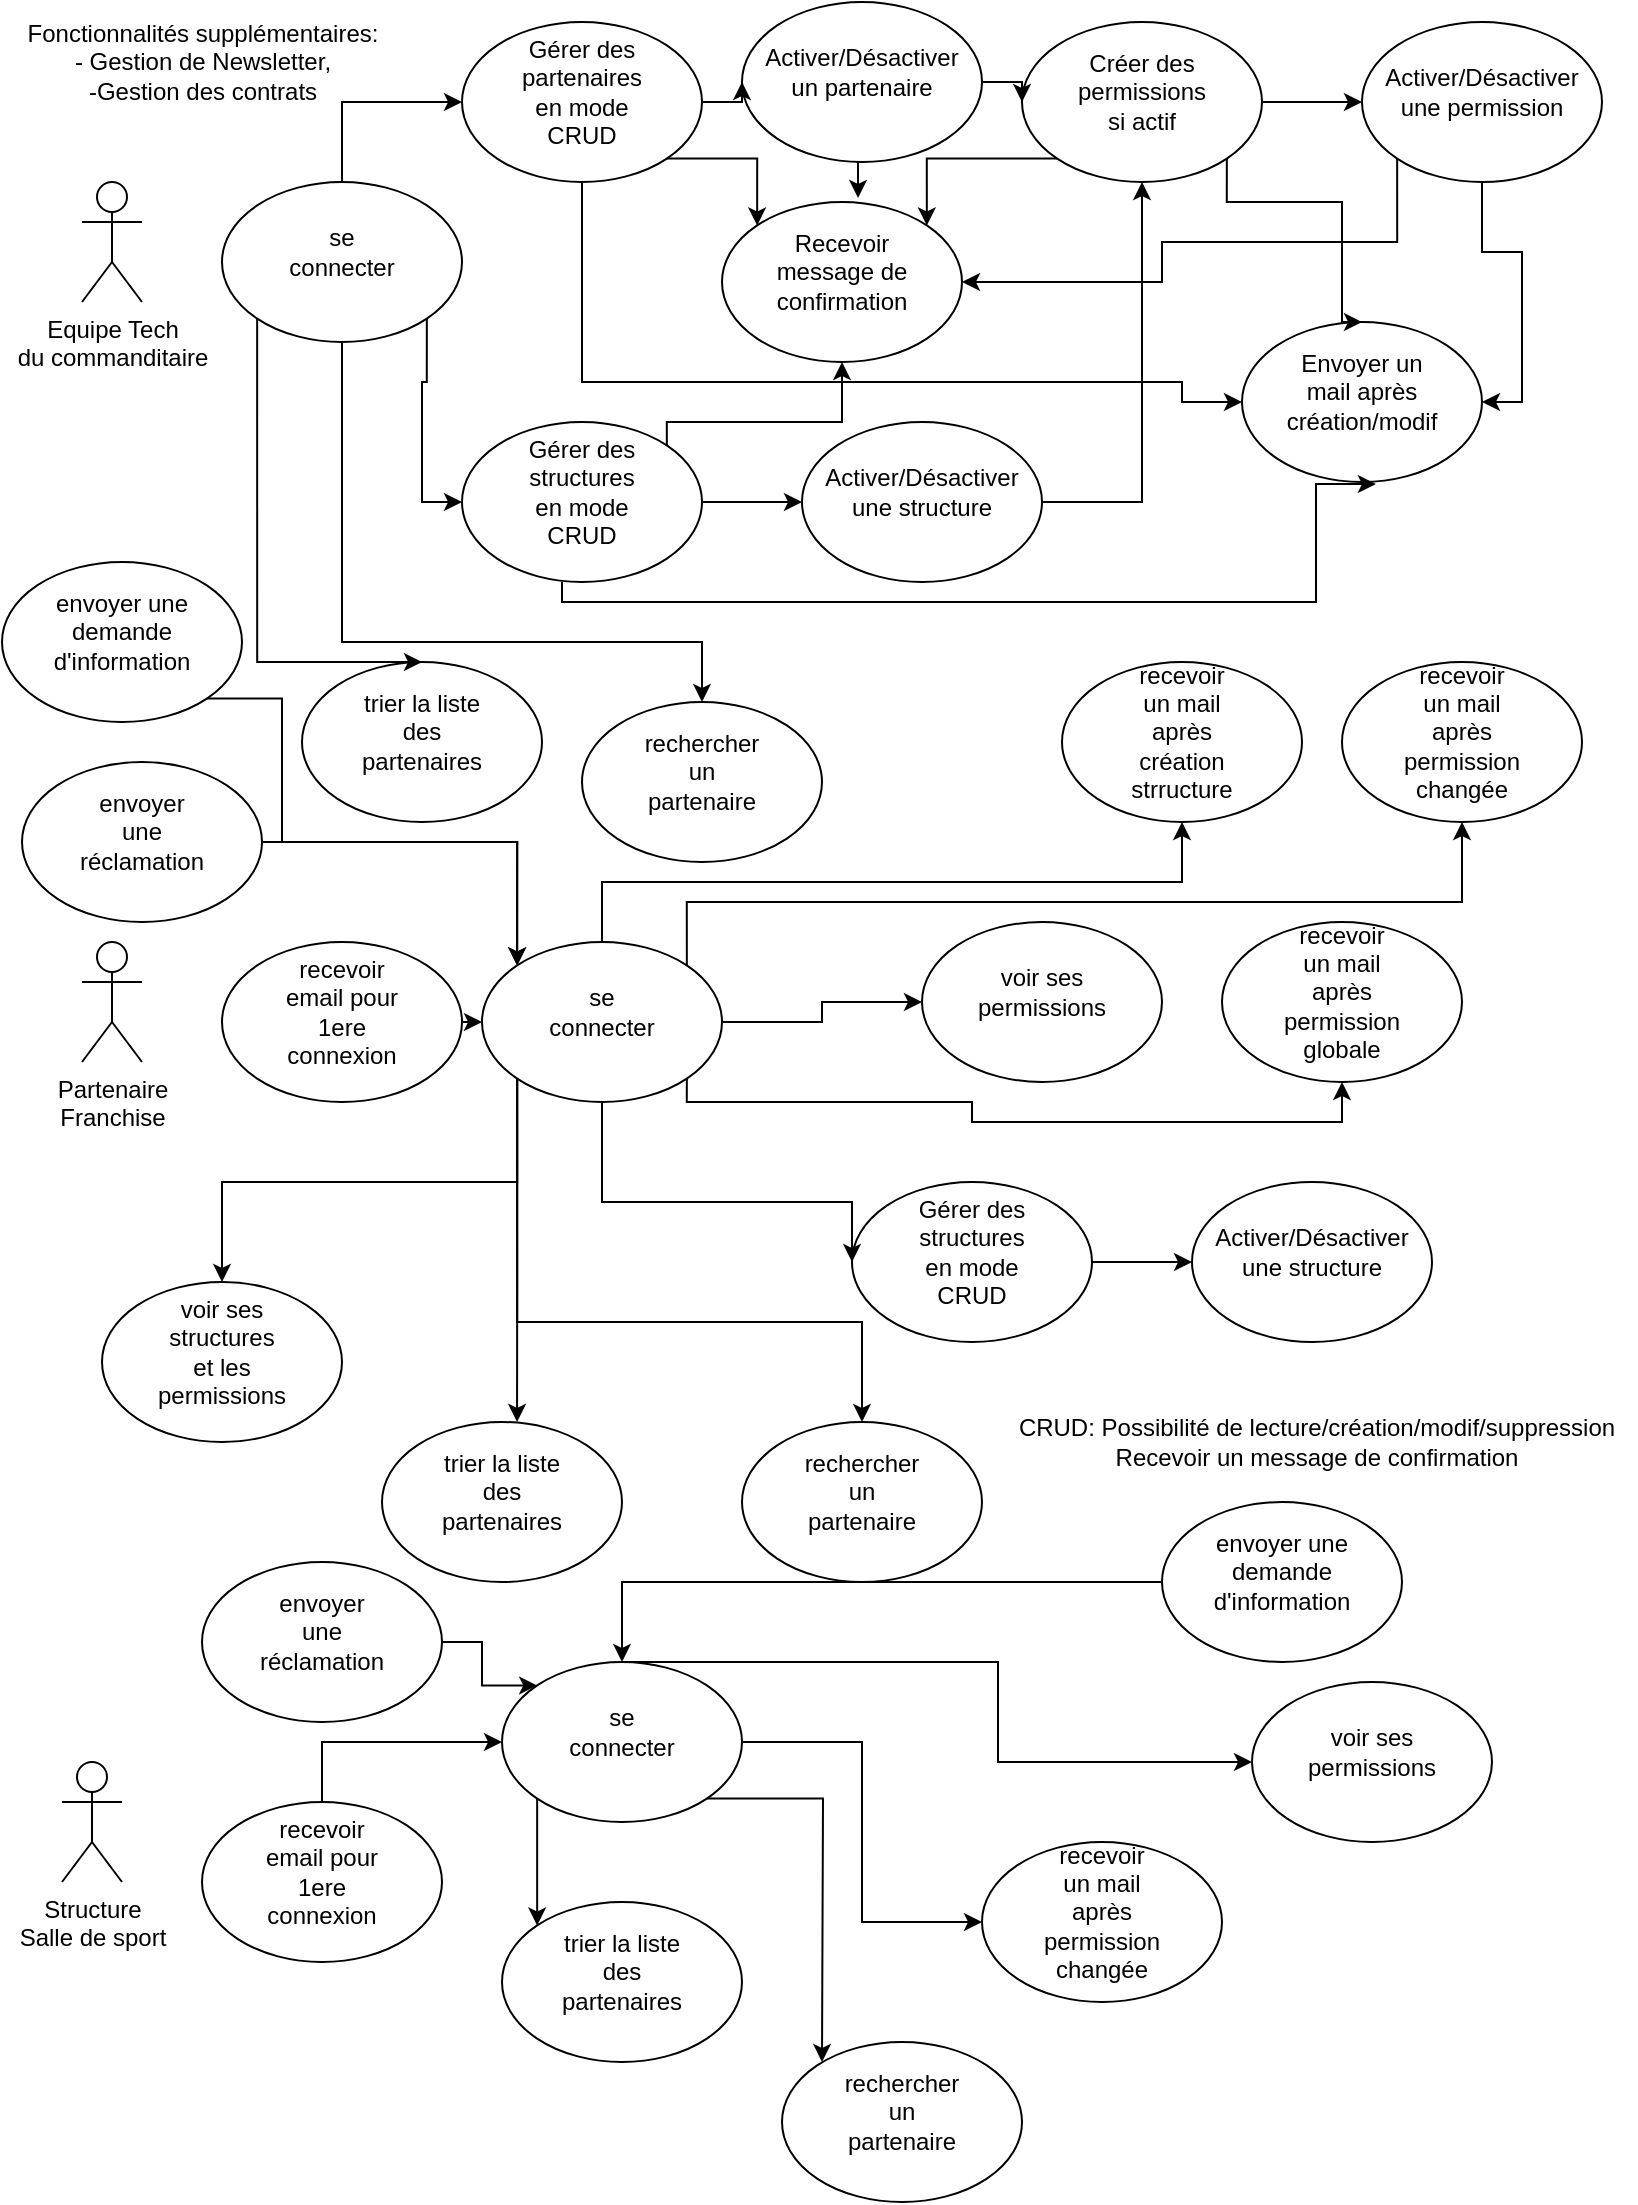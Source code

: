 <mxfile version="20.2.3" type="github">
  <diagram id="cB_NnOXl_5rUubmFpFkD" name="Page-1">
    <mxGraphModel dx="868" dy="483" grid="1" gridSize="10" guides="1" tooltips="1" connect="1" arrows="1" fold="1" page="1" pageScale="1" pageWidth="827" pageHeight="1169" math="0" shadow="0">
      <root>
        <mxCell id="0" />
        <mxCell id="1" parent="0" />
        <mxCell id="2" value="&lt;div&gt;Equipe Tech&lt;/div&gt;&lt;div&gt;du commanditaire&lt;br&gt;&lt;/div&gt;" style="shape=umlActor;verticalLabelPosition=bottom;verticalAlign=top;html=1;outlineConnect=0;" parent="1" vertex="1">
          <mxGeometry x="50" y="100" width="30" height="60" as="geometry" />
        </mxCell>
        <mxCell id="3" value="" style="group" parent="1" vertex="1" connectable="0">
          <mxGeometry x="120" y="100" width="120" height="80" as="geometry" />
        </mxCell>
        <mxCell id="4" value="" style="ellipse;whiteSpace=wrap;html=1;" parent="3" vertex="1">
          <mxGeometry width="120" height="80" as="geometry" />
        </mxCell>
        <mxCell id="5" value="se connecter" style="text;html=1;strokeColor=none;fillColor=none;align=center;verticalAlign=middle;whiteSpace=wrap;rounded=0;" parent="3" vertex="1">
          <mxGeometry x="30" y="20" width="60" height="30" as="geometry" />
        </mxCell>
        <mxCell id="ZwBCNlXY4stRtBq-zzHZ-7" value="" style="group" parent="1" vertex="1" connectable="0">
          <mxGeometry x="240" y="20" width="120" height="80" as="geometry" />
        </mxCell>
        <mxCell id="ZwBCNlXY4stRtBq-zzHZ-8" value="" style="ellipse;whiteSpace=wrap;html=1;" parent="ZwBCNlXY4stRtBq-zzHZ-7" vertex="1">
          <mxGeometry width="120" height="80" as="geometry" />
        </mxCell>
        <mxCell id="ZwBCNlXY4stRtBq-zzHZ-9" value="Gérer des partenaires en mode CRUD" style="text;html=1;strokeColor=none;fillColor=none;align=center;verticalAlign=middle;whiteSpace=wrap;rounded=0;" parent="ZwBCNlXY4stRtBq-zzHZ-7" vertex="1">
          <mxGeometry x="30" y="20" width="60" height="30" as="geometry" />
        </mxCell>
        <mxCell id="ZwBCNlXY4stRtBq-zzHZ-11" value="" style="group" parent="1" vertex="1" connectable="0">
          <mxGeometry x="240" y="220" width="120" height="80" as="geometry" />
        </mxCell>
        <mxCell id="ZwBCNlXY4stRtBq-zzHZ-12" value="" style="ellipse;whiteSpace=wrap;html=1;" parent="ZwBCNlXY4stRtBq-zzHZ-11" vertex="1">
          <mxGeometry width="120" height="80" as="geometry" />
        </mxCell>
        <mxCell id="ZwBCNlXY4stRtBq-zzHZ-13" value="Gérer des structures en mode CRUD" style="text;html=1;strokeColor=none;fillColor=none;align=center;verticalAlign=middle;whiteSpace=wrap;rounded=0;" parent="ZwBCNlXY4stRtBq-zzHZ-11" vertex="1">
          <mxGeometry x="30" y="20" width="60" height="30" as="geometry" />
        </mxCell>
        <mxCell id="ZwBCNlXY4stRtBq-zzHZ-15" value="" style="group" parent="1" vertex="1" connectable="0">
          <mxGeometry x="380" y="10" width="120" height="80" as="geometry" />
        </mxCell>
        <mxCell id="ZwBCNlXY4stRtBq-zzHZ-16" value="" style="ellipse;whiteSpace=wrap;html=1;" parent="ZwBCNlXY4stRtBq-zzHZ-15" vertex="1">
          <mxGeometry width="120" height="80" as="geometry" />
        </mxCell>
        <mxCell id="ZwBCNlXY4stRtBq-zzHZ-17" value="Activer/Désactiver un partenaire" style="text;html=1;strokeColor=none;fillColor=none;align=center;verticalAlign=middle;whiteSpace=wrap;rounded=0;" parent="ZwBCNlXY4stRtBq-zzHZ-15" vertex="1">
          <mxGeometry x="30" y="20" width="60" height="30" as="geometry" />
        </mxCell>
        <mxCell id="ZwBCNlXY4stRtBq-zzHZ-18" value="" style="group" parent="1" vertex="1" connectable="0">
          <mxGeometry x="410" y="220" width="120" height="80" as="geometry" />
        </mxCell>
        <mxCell id="ZwBCNlXY4stRtBq-zzHZ-19" value="" style="ellipse;whiteSpace=wrap;html=1;" parent="ZwBCNlXY4stRtBq-zzHZ-18" vertex="1">
          <mxGeometry width="120" height="80" as="geometry" />
        </mxCell>
        <mxCell id="ZwBCNlXY4stRtBq-zzHZ-20" value="Activer/Désactiver une structure" style="text;html=1;strokeColor=none;fillColor=none;align=center;verticalAlign=middle;whiteSpace=wrap;rounded=0;" parent="ZwBCNlXY4stRtBq-zzHZ-18" vertex="1">
          <mxGeometry x="30" y="20" width="60" height="30" as="geometry" />
        </mxCell>
        <mxCell id="ZwBCNlXY4stRtBq-zzHZ-21" value="" style="group" parent="1" vertex="1" connectable="0">
          <mxGeometry x="520" y="20" width="120" height="80" as="geometry" />
        </mxCell>
        <mxCell id="ZwBCNlXY4stRtBq-zzHZ-22" value="" style="ellipse;whiteSpace=wrap;html=1;" parent="ZwBCNlXY4stRtBq-zzHZ-21" vertex="1">
          <mxGeometry width="120" height="80" as="geometry" />
        </mxCell>
        <mxCell id="ZwBCNlXY4stRtBq-zzHZ-23" value="Créer des permissions si actif" style="text;html=1;strokeColor=none;fillColor=none;align=center;verticalAlign=middle;whiteSpace=wrap;rounded=0;" parent="ZwBCNlXY4stRtBq-zzHZ-21" vertex="1">
          <mxGeometry x="30" y="20" width="60" height="30" as="geometry" />
        </mxCell>
        <mxCell id="ZwBCNlXY4stRtBq-zzHZ-25" value="" style="group" parent="1" vertex="1" connectable="0">
          <mxGeometry x="690" y="20" width="120" height="80" as="geometry" />
        </mxCell>
        <mxCell id="ZwBCNlXY4stRtBq-zzHZ-26" value="" style="ellipse;whiteSpace=wrap;html=1;" parent="ZwBCNlXY4stRtBq-zzHZ-25" vertex="1">
          <mxGeometry width="120" height="80" as="geometry" />
        </mxCell>
        <mxCell id="ZwBCNlXY4stRtBq-zzHZ-27" value="Activer/Désactiver une permission" style="text;html=1;strokeColor=none;fillColor=none;align=center;verticalAlign=middle;whiteSpace=wrap;rounded=0;" parent="ZwBCNlXY4stRtBq-zzHZ-25" vertex="1">
          <mxGeometry x="30" y="20" width="60" height="30" as="geometry" />
        </mxCell>
        <mxCell id="ZwBCNlXY4stRtBq-zzHZ-28" value="" style="group" parent="1" vertex="1" connectable="0">
          <mxGeometry x="630" y="170" width="120" height="80" as="geometry" />
        </mxCell>
        <mxCell id="ZwBCNlXY4stRtBq-zzHZ-29" value="" style="ellipse;whiteSpace=wrap;html=1;" parent="ZwBCNlXY4stRtBq-zzHZ-28" vertex="1">
          <mxGeometry width="120" height="80" as="geometry" />
        </mxCell>
        <mxCell id="ZwBCNlXY4stRtBq-zzHZ-30" value="Envoyer un mail après création/modif" style="text;html=1;strokeColor=none;fillColor=none;align=center;verticalAlign=middle;whiteSpace=wrap;rounded=0;" parent="ZwBCNlXY4stRtBq-zzHZ-28" vertex="1">
          <mxGeometry x="30" y="20" width="60" height="30" as="geometry" />
        </mxCell>
        <mxCell id="ZwBCNlXY4stRtBq-zzHZ-31" value="" style="group" parent="1" vertex="1" connectable="0">
          <mxGeometry x="300" y="360" width="120" height="80" as="geometry" />
        </mxCell>
        <mxCell id="ZwBCNlXY4stRtBq-zzHZ-32" value="" style="ellipse;whiteSpace=wrap;html=1;" parent="ZwBCNlXY4stRtBq-zzHZ-31" vertex="1">
          <mxGeometry width="120" height="80" as="geometry" />
        </mxCell>
        <mxCell id="ZwBCNlXY4stRtBq-zzHZ-33" value="rechercher un partenaire" style="text;html=1;strokeColor=none;fillColor=none;align=center;verticalAlign=middle;whiteSpace=wrap;rounded=0;" parent="ZwBCNlXY4stRtBq-zzHZ-31" vertex="1">
          <mxGeometry x="30" y="20" width="60" height="30" as="geometry" />
        </mxCell>
        <mxCell id="ZwBCNlXY4stRtBq-zzHZ-35" value="" style="group" parent="1" vertex="1" connectable="0">
          <mxGeometry x="160" y="340" width="120" height="80" as="geometry" />
        </mxCell>
        <mxCell id="ZwBCNlXY4stRtBq-zzHZ-36" value="" style="ellipse;whiteSpace=wrap;html=1;" parent="ZwBCNlXY4stRtBq-zzHZ-35" vertex="1">
          <mxGeometry width="120" height="80" as="geometry" />
        </mxCell>
        <mxCell id="ZwBCNlXY4stRtBq-zzHZ-37" value="trier la liste des partenaires" style="text;html=1;strokeColor=none;fillColor=none;align=center;verticalAlign=middle;whiteSpace=wrap;rounded=0;" parent="ZwBCNlXY4stRtBq-zzHZ-35" vertex="1">
          <mxGeometry x="30" y="20" width="60" height="30" as="geometry" />
        </mxCell>
        <mxCell id="ZwBCNlXY4stRtBq-zzHZ-40" style="edgeStyle=orthogonalEdgeStyle;rounded=0;orthogonalLoop=1;jettySize=auto;html=1;exitX=0;exitY=1;exitDx=0;exitDy=0;" parent="1" source="4" edge="1">
          <mxGeometry relative="1" as="geometry">
            <mxPoint x="220" y="340" as="targetPoint" />
            <Array as="points">
              <mxPoint x="138" y="340" />
            </Array>
          </mxGeometry>
        </mxCell>
        <mxCell id="ZwBCNlXY4stRtBq-zzHZ-41" style="edgeStyle=orthogonalEdgeStyle;rounded=0;orthogonalLoop=1;jettySize=auto;html=1;exitX=0.5;exitY=1;exitDx=0;exitDy=0;entryX=0.5;entryY=0;entryDx=0;entryDy=0;" parent="1" source="4" target="ZwBCNlXY4stRtBq-zzHZ-32" edge="1">
          <mxGeometry relative="1" as="geometry">
            <Array as="points">
              <mxPoint x="180" y="330" />
              <mxPoint x="360" y="330" />
            </Array>
          </mxGeometry>
        </mxCell>
        <mxCell id="ZwBCNlXY4stRtBq-zzHZ-42" style="edgeStyle=orthogonalEdgeStyle;rounded=0;orthogonalLoop=1;jettySize=auto;html=1;exitX=1;exitY=1;exitDx=0;exitDy=0;entryX=0;entryY=0.5;entryDx=0;entryDy=0;" parent="1" source="4" target="ZwBCNlXY4stRtBq-zzHZ-12" edge="1">
          <mxGeometry relative="1" as="geometry" />
        </mxCell>
        <mxCell id="ZwBCNlXY4stRtBq-zzHZ-44" style="edgeStyle=orthogonalEdgeStyle;rounded=0;orthogonalLoop=1;jettySize=auto;html=1;exitX=1;exitY=0.5;exitDx=0;exitDy=0;entryX=0;entryY=0.5;entryDx=0;entryDy=0;" parent="1" source="ZwBCNlXY4stRtBq-zzHZ-12" target="ZwBCNlXY4stRtBq-zzHZ-19" edge="1">
          <mxGeometry relative="1" as="geometry" />
        </mxCell>
        <mxCell id="ZwBCNlXY4stRtBq-zzHZ-45" style="edgeStyle=orthogonalEdgeStyle;rounded=0;orthogonalLoop=1;jettySize=auto;html=1;exitX=0.5;exitY=0;exitDx=0;exitDy=0;entryX=0;entryY=0.5;entryDx=0;entryDy=0;" parent="1" source="4" target="ZwBCNlXY4stRtBq-zzHZ-8" edge="1">
          <mxGeometry relative="1" as="geometry" />
        </mxCell>
        <mxCell id="ZwBCNlXY4stRtBq-zzHZ-46" style="edgeStyle=orthogonalEdgeStyle;rounded=0;orthogonalLoop=1;jettySize=auto;html=1;exitX=1;exitY=0.5;exitDx=0;exitDy=0;entryX=0;entryY=0.5;entryDx=0;entryDy=0;" parent="1" source="ZwBCNlXY4stRtBq-zzHZ-8" target="ZwBCNlXY4stRtBq-zzHZ-16" edge="1">
          <mxGeometry relative="1" as="geometry" />
        </mxCell>
        <mxCell id="ZwBCNlXY4stRtBq-zzHZ-47" style="edgeStyle=orthogonalEdgeStyle;rounded=0;orthogonalLoop=1;jettySize=auto;html=1;exitX=1;exitY=0.5;exitDx=0;exitDy=0;entryX=0;entryY=0.5;entryDx=0;entryDy=0;" parent="1" source="ZwBCNlXY4stRtBq-zzHZ-16" target="ZwBCNlXY4stRtBq-zzHZ-22" edge="1">
          <mxGeometry relative="1" as="geometry" />
        </mxCell>
        <mxCell id="ZwBCNlXY4stRtBq-zzHZ-48" style="edgeStyle=orthogonalEdgeStyle;rounded=0;orthogonalLoop=1;jettySize=auto;html=1;exitX=1;exitY=0.5;exitDx=0;exitDy=0;entryX=0;entryY=0.5;entryDx=0;entryDy=0;" parent="1" source="ZwBCNlXY4stRtBq-zzHZ-22" target="ZwBCNlXY4stRtBq-zzHZ-26" edge="1">
          <mxGeometry relative="1" as="geometry" />
        </mxCell>
        <mxCell id="ZwBCNlXY4stRtBq-zzHZ-49" style="edgeStyle=orthogonalEdgeStyle;rounded=0;orthogonalLoop=1;jettySize=auto;html=1;exitX=0.5;exitY=1;exitDx=0;exitDy=0;entryX=0;entryY=0.5;entryDx=0;entryDy=0;" parent="1" source="ZwBCNlXY4stRtBq-zzHZ-8" target="ZwBCNlXY4stRtBq-zzHZ-29" edge="1">
          <mxGeometry relative="1" as="geometry">
            <Array as="points">
              <mxPoint x="300" y="200" />
              <mxPoint x="600" y="200" />
            </Array>
          </mxGeometry>
        </mxCell>
        <mxCell id="ZwBCNlXY4stRtBq-zzHZ-50" value="&lt;div&gt;Partenaire&lt;/div&gt;&lt;div&gt;Franchise&lt;br&gt;&lt;/div&gt;" style="shape=umlActor;verticalLabelPosition=bottom;verticalAlign=top;html=1;outlineConnect=0;" parent="1" vertex="1">
          <mxGeometry x="50" y="480" width="30" height="60" as="geometry" />
        </mxCell>
        <mxCell id="ZwBCNlXY4stRtBq-zzHZ-51" value="" style="group" parent="1" vertex="1" connectable="0">
          <mxGeometry x="250" y="480" width="120" height="80" as="geometry" />
        </mxCell>
        <mxCell id="ZwBCNlXY4stRtBq-zzHZ-52" value="" style="ellipse;whiteSpace=wrap;html=1;" parent="ZwBCNlXY4stRtBq-zzHZ-51" vertex="1">
          <mxGeometry width="120" height="80" as="geometry" />
        </mxCell>
        <mxCell id="ZwBCNlXY4stRtBq-zzHZ-53" value="se connecter" style="text;html=1;strokeColor=none;fillColor=none;align=center;verticalAlign=middle;whiteSpace=wrap;rounded=0;" parent="ZwBCNlXY4stRtBq-zzHZ-51" vertex="1">
          <mxGeometry x="30" y="20" width="60" height="30" as="geometry" />
        </mxCell>
        <mxCell id="ZwBCNlXY4stRtBq-zzHZ-54" value="" style="group" parent="1" vertex="1" connectable="0">
          <mxGeometry x="120" y="480" width="120" height="80" as="geometry" />
        </mxCell>
        <mxCell id="ZwBCNlXY4stRtBq-zzHZ-55" value="" style="ellipse;whiteSpace=wrap;html=1;" parent="ZwBCNlXY4stRtBq-zzHZ-54" vertex="1">
          <mxGeometry width="120" height="80" as="geometry" />
        </mxCell>
        <mxCell id="ZwBCNlXY4stRtBq-zzHZ-56" value="recevoir email pour 1ere connexion" style="text;html=1;strokeColor=none;fillColor=none;align=center;verticalAlign=middle;whiteSpace=wrap;rounded=0;" parent="ZwBCNlXY4stRtBq-zzHZ-54" vertex="1">
          <mxGeometry x="30" y="20" width="60" height="30" as="geometry" />
        </mxCell>
        <mxCell id="ZwBCNlXY4stRtBq-zzHZ-57" value="" style="group" parent="1" vertex="1" connectable="0">
          <mxGeometry x="470" y="470" width="120" height="80" as="geometry" />
        </mxCell>
        <mxCell id="ZwBCNlXY4stRtBq-zzHZ-58" value="" style="ellipse;whiteSpace=wrap;html=1;" parent="ZwBCNlXY4stRtBq-zzHZ-57" vertex="1">
          <mxGeometry width="120" height="80" as="geometry" />
        </mxCell>
        <mxCell id="ZwBCNlXY4stRtBq-zzHZ-59" value="voir ses permissions" style="text;html=1;strokeColor=none;fillColor=none;align=center;verticalAlign=middle;whiteSpace=wrap;rounded=0;" parent="ZwBCNlXY4stRtBq-zzHZ-57" vertex="1">
          <mxGeometry x="30" y="20" width="60" height="30" as="geometry" />
        </mxCell>
        <mxCell id="ZwBCNlXY4stRtBq-zzHZ-60" value="" style="group" parent="1" vertex="1" connectable="0">
          <mxGeometry x="60" y="650" width="120" height="80" as="geometry" />
        </mxCell>
        <mxCell id="ZwBCNlXY4stRtBq-zzHZ-61" value="" style="ellipse;whiteSpace=wrap;html=1;" parent="ZwBCNlXY4stRtBq-zzHZ-60" vertex="1">
          <mxGeometry width="120" height="80" as="geometry" />
        </mxCell>
        <mxCell id="ZwBCNlXY4stRtBq-zzHZ-62" value="voir ses structures et les permissions" style="text;html=1;strokeColor=none;fillColor=none;align=center;verticalAlign=middle;whiteSpace=wrap;rounded=0;" parent="ZwBCNlXY4stRtBq-zzHZ-60" vertex="1">
          <mxGeometry x="30" y="20" width="60" height="30" as="geometry" />
        </mxCell>
        <mxCell id="ZwBCNlXY4stRtBq-zzHZ-63" value="" style="group" parent="1" vertex="1" connectable="0">
          <mxGeometry x="435" y="600" width="120" height="80" as="geometry" />
        </mxCell>
        <mxCell id="ZwBCNlXY4stRtBq-zzHZ-64" value="" style="ellipse;whiteSpace=wrap;html=1;" parent="ZwBCNlXY4stRtBq-zzHZ-63" vertex="1">
          <mxGeometry width="120" height="80" as="geometry" />
        </mxCell>
        <mxCell id="ZwBCNlXY4stRtBq-zzHZ-65" value="Gérer des structures en mode CRUD" style="text;html=1;strokeColor=none;fillColor=none;align=center;verticalAlign=middle;whiteSpace=wrap;rounded=0;" parent="ZwBCNlXY4stRtBq-zzHZ-63" vertex="1">
          <mxGeometry x="30" y="20" width="60" height="30" as="geometry" />
        </mxCell>
        <mxCell id="ZwBCNlXY4stRtBq-zzHZ-66" value="" style="group" parent="1" vertex="1" connectable="0">
          <mxGeometry x="605" y="600" width="120" height="80" as="geometry" />
        </mxCell>
        <mxCell id="ZwBCNlXY4stRtBq-zzHZ-67" value="" style="ellipse;whiteSpace=wrap;html=1;" parent="ZwBCNlXY4stRtBq-zzHZ-66" vertex="1">
          <mxGeometry width="120" height="80" as="geometry" />
        </mxCell>
        <mxCell id="ZwBCNlXY4stRtBq-zzHZ-68" value="Activer/Désactiver une structure" style="text;html=1;strokeColor=none;fillColor=none;align=center;verticalAlign=middle;whiteSpace=wrap;rounded=0;" parent="ZwBCNlXY4stRtBq-zzHZ-66" vertex="1">
          <mxGeometry x="30" y="20" width="60" height="30" as="geometry" />
        </mxCell>
        <mxCell id="ZwBCNlXY4stRtBq-zzHZ-69" style="edgeStyle=orthogonalEdgeStyle;rounded=0;orthogonalLoop=1;jettySize=auto;html=1;exitX=1;exitY=0.5;exitDx=0;exitDy=0;entryX=0;entryY=0.5;entryDx=0;entryDy=0;" parent="1" source="ZwBCNlXY4stRtBq-zzHZ-64" target="ZwBCNlXY4stRtBq-zzHZ-67" edge="1">
          <mxGeometry relative="1" as="geometry" />
        </mxCell>
        <mxCell id="ZwBCNlXY4stRtBq-zzHZ-73" value="" style="group" parent="1" vertex="1" connectable="0">
          <mxGeometry x="540" y="340" width="120" height="80" as="geometry" />
        </mxCell>
        <mxCell id="ZwBCNlXY4stRtBq-zzHZ-74" value="" style="ellipse;whiteSpace=wrap;html=1;" parent="ZwBCNlXY4stRtBq-zzHZ-73" vertex="1">
          <mxGeometry width="120" height="80" as="geometry" />
        </mxCell>
        <mxCell id="ZwBCNlXY4stRtBq-zzHZ-75" value="recevoir un mail après création strructure" style="text;html=1;strokeColor=none;fillColor=none;align=center;verticalAlign=middle;whiteSpace=wrap;rounded=0;" parent="ZwBCNlXY4stRtBq-zzHZ-73" vertex="1">
          <mxGeometry x="30" y="20" width="60" height="30" as="geometry" />
        </mxCell>
        <mxCell id="ZwBCNlXY4stRtBq-zzHZ-77" value="" style="group" parent="1" vertex="1" connectable="0">
          <mxGeometry x="680" y="340" width="120" height="80" as="geometry" />
        </mxCell>
        <mxCell id="ZwBCNlXY4stRtBq-zzHZ-78" value="" style="ellipse;whiteSpace=wrap;html=1;" parent="ZwBCNlXY4stRtBq-zzHZ-77" vertex="1">
          <mxGeometry width="120" height="80" as="geometry" />
        </mxCell>
        <mxCell id="ZwBCNlXY4stRtBq-zzHZ-79" value="recevoir un mail après permission changée" style="text;html=1;strokeColor=none;fillColor=none;align=center;verticalAlign=middle;whiteSpace=wrap;rounded=0;" parent="ZwBCNlXY4stRtBq-zzHZ-77" vertex="1">
          <mxGeometry x="30" y="20" width="60" height="30" as="geometry" />
        </mxCell>
        <mxCell id="ZwBCNlXY4stRtBq-zzHZ-80" value="" style="group" parent="1" vertex="1" connectable="0">
          <mxGeometry x="620" y="470" width="120" height="80" as="geometry" />
        </mxCell>
        <mxCell id="ZwBCNlXY4stRtBq-zzHZ-81" value="" style="ellipse;whiteSpace=wrap;html=1;" parent="ZwBCNlXY4stRtBq-zzHZ-80" vertex="1">
          <mxGeometry width="120" height="80" as="geometry" />
        </mxCell>
        <mxCell id="ZwBCNlXY4stRtBq-zzHZ-82" value="recevoir un mail après permission globale" style="text;html=1;strokeColor=none;fillColor=none;align=center;verticalAlign=middle;whiteSpace=wrap;rounded=0;" parent="ZwBCNlXY4stRtBq-zzHZ-80" vertex="1">
          <mxGeometry x="30" y="20" width="60" height="30" as="geometry" />
        </mxCell>
        <mxCell id="ZwBCNlXY4stRtBq-zzHZ-84" value="" style="group" parent="1" vertex="1" connectable="0">
          <mxGeometry x="380" y="720" width="120" height="80" as="geometry" />
        </mxCell>
        <mxCell id="ZwBCNlXY4stRtBq-zzHZ-85" value="" style="ellipse;whiteSpace=wrap;html=1;" parent="ZwBCNlXY4stRtBq-zzHZ-84" vertex="1">
          <mxGeometry width="120" height="80" as="geometry" />
        </mxCell>
        <mxCell id="ZwBCNlXY4stRtBq-zzHZ-86" value="rechercher un partenaire" style="text;html=1;strokeColor=none;fillColor=none;align=center;verticalAlign=middle;whiteSpace=wrap;rounded=0;" parent="ZwBCNlXY4stRtBq-zzHZ-84" vertex="1">
          <mxGeometry x="30" y="20" width="60" height="30" as="geometry" />
        </mxCell>
        <mxCell id="ZwBCNlXY4stRtBq-zzHZ-88" value="" style="group" parent="1" vertex="1" connectable="0">
          <mxGeometry x="200" y="720" width="120" height="80" as="geometry" />
        </mxCell>
        <mxCell id="ZwBCNlXY4stRtBq-zzHZ-89" value="" style="ellipse;whiteSpace=wrap;html=1;" parent="ZwBCNlXY4stRtBq-zzHZ-88" vertex="1">
          <mxGeometry width="120" height="80" as="geometry" />
        </mxCell>
        <mxCell id="ZwBCNlXY4stRtBq-zzHZ-90" value="trier la liste des partenaires" style="text;html=1;strokeColor=none;fillColor=none;align=center;verticalAlign=middle;whiteSpace=wrap;rounded=0;" parent="ZwBCNlXY4stRtBq-zzHZ-88" vertex="1">
          <mxGeometry x="30" y="20" width="60" height="30" as="geometry" />
        </mxCell>
        <mxCell id="ZwBCNlXY4stRtBq-zzHZ-92" style="edgeStyle=orthogonalEdgeStyle;rounded=0;orthogonalLoop=1;jettySize=auto;html=1;exitX=0.5;exitY=0;exitDx=0;exitDy=0;" parent="1" source="ZwBCNlXY4stRtBq-zzHZ-52" target="ZwBCNlXY4stRtBq-zzHZ-74" edge="1">
          <mxGeometry relative="1" as="geometry" />
        </mxCell>
        <mxCell id="ZwBCNlXY4stRtBq-zzHZ-93" style="edgeStyle=orthogonalEdgeStyle;rounded=0;orthogonalLoop=1;jettySize=auto;html=1;exitX=1;exitY=0;exitDx=0;exitDy=0;entryX=0.5;entryY=1;entryDx=0;entryDy=0;" parent="1" source="ZwBCNlXY4stRtBq-zzHZ-52" target="ZwBCNlXY4stRtBq-zzHZ-78" edge="1">
          <mxGeometry relative="1" as="geometry">
            <mxPoint x="750" y="430" as="targetPoint" />
            <Array as="points">
              <mxPoint x="352" y="460" />
              <mxPoint x="740" y="460" />
            </Array>
          </mxGeometry>
        </mxCell>
        <mxCell id="ZwBCNlXY4stRtBq-zzHZ-94" style="edgeStyle=orthogonalEdgeStyle;rounded=0;orthogonalLoop=1;jettySize=auto;html=1;exitX=0;exitY=1;exitDx=0;exitDy=0;entryX=0.5;entryY=0;entryDx=0;entryDy=0;" parent="1" source="ZwBCNlXY4stRtBq-zzHZ-52" target="ZwBCNlXY4stRtBq-zzHZ-61" edge="1">
          <mxGeometry relative="1" as="geometry">
            <Array as="points">
              <mxPoint x="268" y="600" />
              <mxPoint x="120" y="600" />
            </Array>
          </mxGeometry>
        </mxCell>
        <mxCell id="ZwBCNlXY4stRtBq-zzHZ-95" style="edgeStyle=orthogonalEdgeStyle;rounded=0;orthogonalLoop=1;jettySize=auto;html=1;exitX=0.5;exitY=1;exitDx=0;exitDy=0;entryX=0;entryY=0.5;entryDx=0;entryDy=0;" parent="1" source="ZwBCNlXY4stRtBq-zzHZ-52" target="ZwBCNlXY4stRtBq-zzHZ-64" edge="1">
          <mxGeometry relative="1" as="geometry">
            <Array as="points">
              <mxPoint x="310" y="610" />
              <mxPoint x="435" y="610" />
            </Array>
          </mxGeometry>
        </mxCell>
        <mxCell id="ZwBCNlXY4stRtBq-zzHZ-96" style="edgeStyle=orthogonalEdgeStyle;rounded=0;orthogonalLoop=1;jettySize=auto;html=1;exitX=1;exitY=1;exitDx=0;exitDy=0;entryX=0.5;entryY=1;entryDx=0;entryDy=0;" parent="1" source="ZwBCNlXY4stRtBq-zzHZ-52" target="ZwBCNlXY4stRtBq-zzHZ-81" edge="1">
          <mxGeometry relative="1" as="geometry">
            <Array as="points">
              <mxPoint x="352" y="560" />
              <mxPoint x="495" y="560" />
              <mxPoint x="495" y="570" />
              <mxPoint x="680" y="570" />
            </Array>
          </mxGeometry>
        </mxCell>
        <mxCell id="ZwBCNlXY4stRtBq-zzHZ-97" style="edgeStyle=orthogonalEdgeStyle;rounded=0;orthogonalLoop=1;jettySize=auto;html=1;exitX=1;exitY=0.5;exitDx=0;exitDy=0;entryX=0;entryY=0.5;entryDx=0;entryDy=0;" parent="1" source="ZwBCNlXY4stRtBq-zzHZ-52" target="ZwBCNlXY4stRtBq-zzHZ-58" edge="1">
          <mxGeometry relative="1" as="geometry" />
        </mxCell>
        <mxCell id="ZwBCNlXY4stRtBq-zzHZ-98" style="edgeStyle=orthogonalEdgeStyle;rounded=0;orthogonalLoop=1;jettySize=auto;html=1;exitX=1;exitY=0.5;exitDx=0;exitDy=0;entryX=0;entryY=0.5;entryDx=0;entryDy=0;" parent="1" source="ZwBCNlXY4stRtBq-zzHZ-55" target="ZwBCNlXY4stRtBq-zzHZ-52" edge="1">
          <mxGeometry relative="1" as="geometry" />
        </mxCell>
        <mxCell id="ZwBCNlXY4stRtBq-zzHZ-102" value="&lt;div&gt;Structure&lt;/div&gt;&lt;div&gt;Salle de sport&lt;br&gt;&lt;/div&gt;" style="shape=umlActor;verticalLabelPosition=bottom;verticalAlign=top;html=1;outlineConnect=0;" parent="1" vertex="1">
          <mxGeometry x="40" y="890" width="30" height="60" as="geometry" />
        </mxCell>
        <mxCell id="ZwBCNlXY4stRtBq-zzHZ-103" value="" style="group" parent="1" vertex="1" connectable="0">
          <mxGeometry x="260" y="840" width="120" height="80" as="geometry" />
        </mxCell>
        <mxCell id="ZwBCNlXY4stRtBq-zzHZ-104" value="" style="ellipse;whiteSpace=wrap;html=1;" parent="ZwBCNlXY4stRtBq-zzHZ-103" vertex="1">
          <mxGeometry width="120" height="80" as="geometry" />
        </mxCell>
        <mxCell id="ZwBCNlXY4stRtBq-zzHZ-105" value="se connecter" style="text;html=1;strokeColor=none;fillColor=none;align=center;verticalAlign=middle;whiteSpace=wrap;rounded=0;" parent="ZwBCNlXY4stRtBq-zzHZ-103" vertex="1">
          <mxGeometry x="30" y="20" width="60" height="30" as="geometry" />
        </mxCell>
        <mxCell id="ZwBCNlXY4stRtBq-zzHZ-106" value="" style="group" parent="1" vertex="1" connectable="0">
          <mxGeometry x="635" y="850" width="120" height="80" as="geometry" />
        </mxCell>
        <mxCell id="ZwBCNlXY4stRtBq-zzHZ-107" value="" style="ellipse;whiteSpace=wrap;html=1;" parent="ZwBCNlXY4stRtBq-zzHZ-106" vertex="1">
          <mxGeometry width="120" height="80" as="geometry" />
        </mxCell>
        <mxCell id="ZwBCNlXY4stRtBq-zzHZ-108" value="voir ses permissions" style="text;html=1;strokeColor=none;fillColor=none;align=center;verticalAlign=middle;whiteSpace=wrap;rounded=0;" parent="ZwBCNlXY4stRtBq-zzHZ-106" vertex="1">
          <mxGeometry x="30" y="20" width="60" height="30" as="geometry" />
        </mxCell>
        <mxCell id="ZwBCNlXY4stRtBq-zzHZ-110" value="" style="group" parent="1" vertex="1" connectable="0">
          <mxGeometry x="500" y="930" width="120" height="80" as="geometry" />
        </mxCell>
        <mxCell id="ZwBCNlXY4stRtBq-zzHZ-111" value="" style="ellipse;whiteSpace=wrap;html=1;" parent="ZwBCNlXY4stRtBq-zzHZ-110" vertex="1">
          <mxGeometry width="120" height="80" as="geometry" />
        </mxCell>
        <mxCell id="ZwBCNlXY4stRtBq-zzHZ-112" value="recevoir un mail après permission changée" style="text;html=1;strokeColor=none;fillColor=none;align=center;verticalAlign=middle;whiteSpace=wrap;rounded=0;" parent="ZwBCNlXY4stRtBq-zzHZ-110" vertex="1">
          <mxGeometry x="30" y="20" width="60" height="30" as="geometry" />
        </mxCell>
        <mxCell id="ZwBCNlXY4stRtBq-zzHZ-115" value="" style="group" parent="1" vertex="1" connectable="0">
          <mxGeometry x="260" y="960" width="120" height="80" as="geometry" />
        </mxCell>
        <mxCell id="ZwBCNlXY4stRtBq-zzHZ-116" value="" style="ellipse;whiteSpace=wrap;html=1;" parent="ZwBCNlXY4stRtBq-zzHZ-115" vertex="1">
          <mxGeometry width="120" height="80" as="geometry" />
        </mxCell>
        <mxCell id="ZwBCNlXY4stRtBq-zzHZ-117" value="trier la liste des partenaires" style="text;html=1;strokeColor=none;fillColor=none;align=center;verticalAlign=middle;whiteSpace=wrap;rounded=0;" parent="ZwBCNlXY4stRtBq-zzHZ-115" vertex="1">
          <mxGeometry x="30" y="20" width="60" height="30" as="geometry" />
        </mxCell>
        <mxCell id="ZwBCNlXY4stRtBq-zzHZ-118" value="" style="group" parent="1" vertex="1" connectable="0">
          <mxGeometry x="400" y="1030" width="120" height="80" as="geometry" />
        </mxCell>
        <mxCell id="ZwBCNlXY4stRtBq-zzHZ-119" value="" style="ellipse;whiteSpace=wrap;html=1;" parent="ZwBCNlXY4stRtBq-zzHZ-118" vertex="1">
          <mxGeometry width="120" height="80" as="geometry" />
        </mxCell>
        <mxCell id="ZwBCNlXY4stRtBq-zzHZ-120" value="rechercher un partenaire" style="text;html=1;strokeColor=none;fillColor=none;align=center;verticalAlign=middle;whiteSpace=wrap;rounded=0;" parent="ZwBCNlXY4stRtBq-zzHZ-118" vertex="1">
          <mxGeometry x="30" y="20" width="60" height="30" as="geometry" />
        </mxCell>
        <mxCell id="ZwBCNlXY4stRtBq-zzHZ-121" style="edgeStyle=orthogonalEdgeStyle;rounded=0;orthogonalLoop=1;jettySize=auto;html=1;exitX=0;exitY=1;exitDx=0;exitDy=0;entryX=0;entryY=0;entryDx=0;entryDy=0;" parent="1" source="ZwBCNlXY4stRtBq-zzHZ-104" target="ZwBCNlXY4stRtBq-zzHZ-116" edge="1">
          <mxGeometry relative="1" as="geometry" />
        </mxCell>
        <mxCell id="ZwBCNlXY4stRtBq-zzHZ-122" style="edgeStyle=orthogonalEdgeStyle;rounded=0;orthogonalLoop=1;jettySize=auto;html=1;exitX=1;exitY=1;exitDx=0;exitDy=0;" parent="1" source="ZwBCNlXY4stRtBq-zzHZ-104" edge="1">
          <mxGeometry relative="1" as="geometry">
            <mxPoint x="420" y="1040.0" as="targetPoint" />
          </mxGeometry>
        </mxCell>
        <mxCell id="ZwBCNlXY4stRtBq-zzHZ-123" style="edgeStyle=orthogonalEdgeStyle;rounded=0;orthogonalLoop=1;jettySize=auto;html=1;exitX=0.5;exitY=0;exitDx=0;exitDy=0;" parent="1" source="ZwBCNlXY4stRtBq-zzHZ-104" target="ZwBCNlXY4stRtBq-zzHZ-107" edge="1">
          <mxGeometry relative="1" as="geometry">
            <Array as="points">
              <mxPoint x="508" y="840" />
              <mxPoint x="508" y="890" />
            </Array>
          </mxGeometry>
        </mxCell>
        <mxCell id="ZwBCNlXY4stRtBq-zzHZ-124" style="edgeStyle=orthogonalEdgeStyle;rounded=0;orthogonalLoop=1;jettySize=auto;html=1;exitX=1;exitY=0.5;exitDx=0;exitDy=0;entryX=0;entryY=0.5;entryDx=0;entryDy=0;" parent="1" source="ZwBCNlXY4stRtBq-zzHZ-104" target="ZwBCNlXY4stRtBq-zzHZ-111" edge="1">
          <mxGeometry relative="1" as="geometry" />
        </mxCell>
        <mxCell id="aocn96Qbwq6K_8SEBTIM-5" style="edgeStyle=orthogonalEdgeStyle;rounded=0;orthogonalLoop=1;jettySize=auto;html=1;exitX=1;exitY=0.5;exitDx=0;exitDy=0;entryX=0.5;entryY=1;entryDx=0;entryDy=0;" parent="1" source="ZwBCNlXY4stRtBq-zzHZ-19" target="ZwBCNlXY4stRtBq-zzHZ-22" edge="1">
          <mxGeometry relative="1" as="geometry" />
        </mxCell>
        <mxCell id="aocn96Qbwq6K_8SEBTIM-6" style="edgeStyle=orthogonalEdgeStyle;rounded=0;orthogonalLoop=1;jettySize=auto;html=1;entryX=0.558;entryY=1.013;entryDx=0;entryDy=0;entryPerimeter=0;" parent="1" target="ZwBCNlXY4stRtBq-zzHZ-29" edge="1">
          <mxGeometry relative="1" as="geometry">
            <mxPoint x="290" y="300" as="sourcePoint" />
            <Array as="points">
              <mxPoint x="290" y="310" />
              <mxPoint x="667" y="310" />
            </Array>
          </mxGeometry>
        </mxCell>
        <mxCell id="aocn96Qbwq6K_8SEBTIM-7" style="edgeStyle=orthogonalEdgeStyle;rounded=0;orthogonalLoop=1;jettySize=auto;html=1;exitX=1;exitY=1;exitDx=0;exitDy=0;entryX=0.5;entryY=0;entryDx=0;entryDy=0;" parent="1" source="ZwBCNlXY4stRtBq-zzHZ-22" target="ZwBCNlXY4stRtBq-zzHZ-29" edge="1">
          <mxGeometry relative="1" as="geometry">
            <Array as="points">
              <mxPoint x="622" y="110" />
              <mxPoint x="680" y="110" />
              <mxPoint x="680" y="170" />
            </Array>
          </mxGeometry>
        </mxCell>
        <mxCell id="aocn96Qbwq6K_8SEBTIM-8" style="edgeStyle=orthogonalEdgeStyle;rounded=0;orthogonalLoop=1;jettySize=auto;html=1;exitX=0.5;exitY=1;exitDx=0;exitDy=0;entryX=1;entryY=0.5;entryDx=0;entryDy=0;" parent="1" source="ZwBCNlXY4stRtBq-zzHZ-26" target="ZwBCNlXY4stRtBq-zzHZ-29" edge="1">
          <mxGeometry relative="1" as="geometry" />
        </mxCell>
        <mxCell id="aocn96Qbwq6K_8SEBTIM-10" value="CRUD: Possibilité de lecture/création/modif/suppression&lt;br&gt;Recevoir un message de confirmation" style="text;html=1;resizable=0;autosize=1;align=center;verticalAlign=middle;points=[];fillColor=none;strokeColor=none;rounded=0;" parent="1" vertex="1">
          <mxGeometry x="507" y="710" width="320" height="40" as="geometry" />
        </mxCell>
        <mxCell id="aocn96Qbwq6K_8SEBTIM-11" value="" style="group" parent="1" vertex="1" connectable="0">
          <mxGeometry x="110" y="910" width="120" height="80" as="geometry" />
        </mxCell>
        <mxCell id="aocn96Qbwq6K_8SEBTIM-12" value="" style="ellipse;whiteSpace=wrap;html=1;" parent="aocn96Qbwq6K_8SEBTIM-11" vertex="1">
          <mxGeometry width="120" height="80" as="geometry" />
        </mxCell>
        <mxCell id="aocn96Qbwq6K_8SEBTIM-13" value="recevoir email pour 1ere connexion" style="text;html=1;strokeColor=none;fillColor=none;align=center;verticalAlign=middle;whiteSpace=wrap;rounded=0;" parent="aocn96Qbwq6K_8SEBTIM-11" vertex="1">
          <mxGeometry x="30" y="20" width="60" height="30" as="geometry" />
        </mxCell>
        <mxCell id="aocn96Qbwq6K_8SEBTIM-17" style="edgeStyle=orthogonalEdgeStyle;rounded=0;orthogonalLoop=1;jettySize=auto;html=1;exitX=0.5;exitY=0;exitDx=0;exitDy=0;entryX=0;entryY=0.5;entryDx=0;entryDy=0;" parent="1" source="aocn96Qbwq6K_8SEBTIM-12" target="ZwBCNlXY4stRtBq-zzHZ-104" edge="1">
          <mxGeometry relative="1" as="geometry" />
        </mxCell>
        <mxCell id="aocn96Qbwq6K_8SEBTIM-18" style="edgeStyle=orthogonalEdgeStyle;rounded=0;orthogonalLoop=1;jettySize=auto;html=1;exitX=0;exitY=1;exitDx=0;exitDy=0;" parent="1" source="ZwBCNlXY4stRtBq-zzHZ-52" edge="1">
          <mxGeometry relative="1" as="geometry">
            <mxPoint x="267.529" y="720" as="targetPoint" />
          </mxGeometry>
        </mxCell>
        <mxCell id="aocn96Qbwq6K_8SEBTIM-19" style="edgeStyle=orthogonalEdgeStyle;rounded=0;orthogonalLoop=1;jettySize=auto;html=1;exitX=0;exitY=1;exitDx=0;exitDy=0;" parent="1" source="ZwBCNlXY4stRtBq-zzHZ-52" target="ZwBCNlXY4stRtBq-zzHZ-85" edge="1">
          <mxGeometry relative="1" as="geometry">
            <Array as="points">
              <mxPoint x="268" y="670" />
              <mxPoint x="440" y="670" />
            </Array>
          </mxGeometry>
        </mxCell>
        <mxCell id="1XxCvL8FjhF_QOlFw_Cr-5" value="" style="group" parent="1" vertex="1" connectable="0">
          <mxGeometry x="370" y="110" width="120" height="80" as="geometry" />
        </mxCell>
        <mxCell id="1XxCvL8FjhF_QOlFw_Cr-6" value="" style="ellipse;whiteSpace=wrap;html=1;" parent="1XxCvL8FjhF_QOlFw_Cr-5" vertex="1">
          <mxGeometry width="120" height="80" as="geometry" />
        </mxCell>
        <mxCell id="1XxCvL8FjhF_QOlFw_Cr-7" value="Recevoir message de confirmation" style="text;html=1;strokeColor=none;fillColor=none;align=center;verticalAlign=middle;whiteSpace=wrap;rounded=0;" parent="1XxCvL8FjhF_QOlFw_Cr-5" vertex="1">
          <mxGeometry x="30" y="20" width="60" height="30" as="geometry" />
        </mxCell>
        <mxCell id="1XxCvL8FjhF_QOlFw_Cr-8" style="edgeStyle=orthogonalEdgeStyle;rounded=0;orthogonalLoop=1;jettySize=auto;html=1;exitX=1;exitY=1;exitDx=0;exitDy=0;entryX=0;entryY=0;entryDx=0;entryDy=0;" parent="1" source="ZwBCNlXY4stRtBq-zzHZ-8" target="1XxCvL8FjhF_QOlFw_Cr-6" edge="1">
          <mxGeometry relative="1" as="geometry" />
        </mxCell>
        <mxCell id="1XxCvL8FjhF_QOlFw_Cr-9" style="edgeStyle=orthogonalEdgeStyle;rounded=0;orthogonalLoop=1;jettySize=auto;html=1;exitX=1;exitY=0;exitDx=0;exitDy=0;" parent="1" source="ZwBCNlXY4stRtBq-zzHZ-12" target="1XxCvL8FjhF_QOlFw_Cr-6" edge="1">
          <mxGeometry relative="1" as="geometry">
            <Array as="points">
              <mxPoint x="342" y="220" />
              <mxPoint x="430" y="220" />
            </Array>
          </mxGeometry>
        </mxCell>
        <mxCell id="1XxCvL8FjhF_QOlFw_Cr-10" style="edgeStyle=orthogonalEdgeStyle;rounded=0;orthogonalLoop=1;jettySize=auto;html=1;exitX=0;exitY=1;exitDx=0;exitDy=0;entryX=1;entryY=0;entryDx=0;entryDy=0;" parent="1" source="ZwBCNlXY4stRtBq-zzHZ-22" target="1XxCvL8FjhF_QOlFw_Cr-6" edge="1">
          <mxGeometry relative="1" as="geometry" />
        </mxCell>
        <mxCell id="1XxCvL8FjhF_QOlFw_Cr-11" style="edgeStyle=orthogonalEdgeStyle;rounded=0;orthogonalLoop=1;jettySize=auto;html=1;exitX=0.5;exitY=1;exitDx=0;exitDy=0;entryX=0.567;entryY=-0.025;entryDx=0;entryDy=0;entryPerimeter=0;" parent="1" source="ZwBCNlXY4stRtBq-zzHZ-16" target="1XxCvL8FjhF_QOlFw_Cr-6" edge="1">
          <mxGeometry relative="1" as="geometry" />
        </mxCell>
        <mxCell id="1XxCvL8FjhF_QOlFw_Cr-12" style="edgeStyle=orthogonalEdgeStyle;rounded=0;orthogonalLoop=1;jettySize=auto;html=1;exitX=0;exitY=1;exitDx=0;exitDy=0;entryX=1;entryY=0.5;entryDx=0;entryDy=0;" parent="1" source="ZwBCNlXY4stRtBq-zzHZ-26" target="1XxCvL8FjhF_QOlFw_Cr-6" edge="1">
          <mxGeometry relative="1" as="geometry">
            <Array as="points">
              <mxPoint x="708" y="130" />
              <mxPoint x="590" y="130" />
              <mxPoint x="590" y="150" />
            </Array>
          </mxGeometry>
        </mxCell>
        <mxCell id="E-_oLw8En0sHBaG-2E7A-5" value="" style="group" parent="1" vertex="1" connectable="0">
          <mxGeometry x="590" y="760" width="120" height="80" as="geometry" />
        </mxCell>
        <mxCell id="E-_oLw8En0sHBaG-2E7A-6" value="" style="ellipse;whiteSpace=wrap;html=1;" parent="E-_oLw8En0sHBaG-2E7A-5" vertex="1">
          <mxGeometry width="120" height="80" as="geometry" />
        </mxCell>
        <mxCell id="E-_oLw8En0sHBaG-2E7A-7" value="envoyer une demande d&#39;information" style="text;html=1;strokeColor=none;fillColor=none;align=center;verticalAlign=middle;whiteSpace=wrap;rounded=0;" parent="E-_oLw8En0sHBaG-2E7A-5" vertex="1">
          <mxGeometry x="30" y="20" width="60" height="30" as="geometry" />
        </mxCell>
        <mxCell id="E-_oLw8En0sHBaG-2E7A-9" value="" style="group" parent="1" vertex="1" connectable="0">
          <mxGeometry x="110" y="790" width="120" height="80" as="geometry" />
        </mxCell>
        <mxCell id="E-_oLw8En0sHBaG-2E7A-10" value="" style="ellipse;whiteSpace=wrap;html=1;" parent="E-_oLw8En0sHBaG-2E7A-9" vertex="1">
          <mxGeometry width="120" height="80" as="geometry" />
        </mxCell>
        <mxCell id="E-_oLw8En0sHBaG-2E7A-11" value="envoyer une réclamation" style="text;html=1;strokeColor=none;fillColor=none;align=center;verticalAlign=middle;whiteSpace=wrap;rounded=0;" parent="E-_oLw8En0sHBaG-2E7A-9" vertex="1">
          <mxGeometry x="30" y="20" width="60" height="30" as="geometry" />
        </mxCell>
        <mxCell id="E-_oLw8En0sHBaG-2E7A-12" style="edgeStyle=orthogonalEdgeStyle;rounded=0;orthogonalLoop=1;jettySize=auto;html=1;exitX=1;exitY=0.5;exitDx=0;exitDy=0;entryX=0;entryY=0;entryDx=0;entryDy=0;" parent="1" source="E-_oLw8En0sHBaG-2E7A-10" target="ZwBCNlXY4stRtBq-zzHZ-104" edge="1">
          <mxGeometry relative="1" as="geometry" />
        </mxCell>
        <mxCell id="E-_oLw8En0sHBaG-2E7A-15" style="edgeStyle=orthogonalEdgeStyle;rounded=0;orthogonalLoop=1;jettySize=auto;html=1;exitX=0;exitY=0.5;exitDx=0;exitDy=0;entryX=0.5;entryY=0;entryDx=0;entryDy=0;" parent="1" source="E-_oLw8En0sHBaG-2E7A-6" target="ZwBCNlXY4stRtBq-zzHZ-104" edge="1">
          <mxGeometry relative="1" as="geometry" />
        </mxCell>
        <mxCell id="E-_oLw8En0sHBaG-2E7A-16" value="" style="group" parent="1" vertex="1" connectable="0">
          <mxGeometry x="20" y="390" width="120" height="80" as="geometry" />
        </mxCell>
        <mxCell id="E-_oLw8En0sHBaG-2E7A-17" value="" style="ellipse;whiteSpace=wrap;html=1;" parent="E-_oLw8En0sHBaG-2E7A-16" vertex="1">
          <mxGeometry width="120" height="80" as="geometry" />
        </mxCell>
        <mxCell id="E-_oLw8En0sHBaG-2E7A-18" value="envoyer une réclamation" style="text;html=1;strokeColor=none;fillColor=none;align=center;verticalAlign=middle;whiteSpace=wrap;rounded=0;" parent="E-_oLw8En0sHBaG-2E7A-16" vertex="1">
          <mxGeometry x="30" y="20" width="60" height="30" as="geometry" />
        </mxCell>
        <mxCell id="E-_oLw8En0sHBaG-2E7A-19" style="edgeStyle=orthogonalEdgeStyle;rounded=0;orthogonalLoop=1;jettySize=auto;html=1;exitX=1;exitY=0.5;exitDx=0;exitDy=0;entryX=0;entryY=0;entryDx=0;entryDy=0;" parent="1" source="E-_oLw8En0sHBaG-2E7A-17" target="ZwBCNlXY4stRtBq-zzHZ-52" edge="1">
          <mxGeometry relative="1" as="geometry" />
        </mxCell>
        <mxCell id="E-_oLw8En0sHBaG-2E7A-20" value="" style="group" parent="1" vertex="1" connectable="0">
          <mxGeometry x="10" y="290" width="120" height="80" as="geometry" />
        </mxCell>
        <mxCell id="E-_oLw8En0sHBaG-2E7A-21" value="" style="ellipse;whiteSpace=wrap;html=1;" parent="E-_oLw8En0sHBaG-2E7A-20" vertex="1">
          <mxGeometry width="120" height="80" as="geometry" />
        </mxCell>
        <mxCell id="E-_oLw8En0sHBaG-2E7A-22" value="envoyer une demande d&#39;information" style="text;html=1;strokeColor=none;fillColor=none;align=center;verticalAlign=middle;whiteSpace=wrap;rounded=0;" parent="E-_oLw8En0sHBaG-2E7A-20" vertex="1">
          <mxGeometry x="30" y="20" width="60" height="30" as="geometry" />
        </mxCell>
        <mxCell id="E-_oLw8En0sHBaG-2E7A-24" style="edgeStyle=orthogonalEdgeStyle;rounded=0;orthogonalLoop=1;jettySize=auto;html=1;exitX=1;exitY=1;exitDx=0;exitDy=0;entryX=0;entryY=0;entryDx=0;entryDy=0;" parent="1" source="E-_oLw8En0sHBaG-2E7A-21" target="ZwBCNlXY4stRtBq-zzHZ-52" edge="1">
          <mxGeometry relative="1" as="geometry">
            <Array as="points">
              <mxPoint x="150" y="358" />
              <mxPoint x="150" y="430" />
              <mxPoint x="268" y="430" />
            </Array>
          </mxGeometry>
        </mxCell>
        <mxCell id="-j3c3A3ivqwRzkd_LFle-5" value="Fonctionnalités supplémentaires:&lt;br&gt;- Gestion de Newsletter,&lt;br&gt;-Gestion des contrats" style="text;html=1;resizable=0;autosize=1;align=center;verticalAlign=middle;points=[];fillColor=none;strokeColor=none;rounded=0;" vertex="1" parent="1">
          <mxGeometry x="10" y="10" width="200" height="60" as="geometry" />
        </mxCell>
      </root>
    </mxGraphModel>
  </diagram>
</mxfile>
